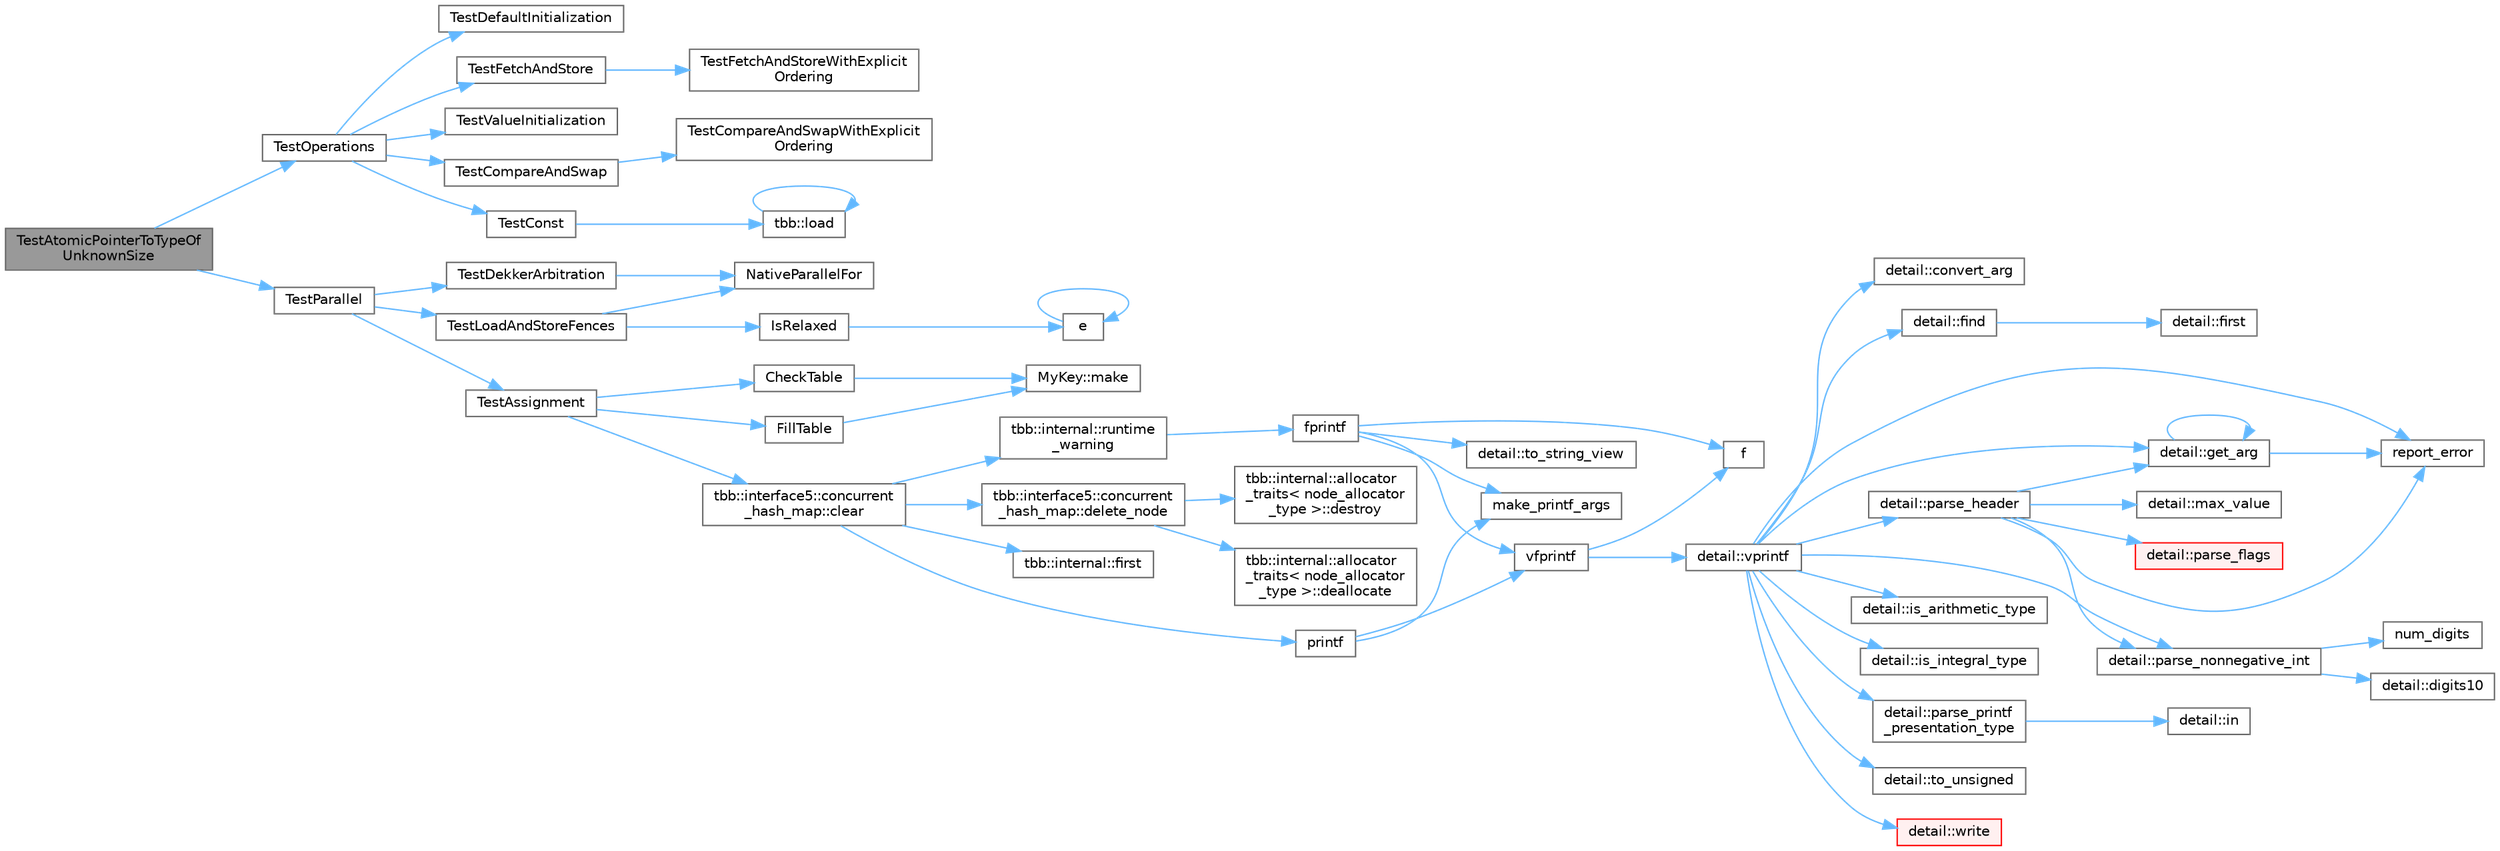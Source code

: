 digraph "TestAtomicPointerToTypeOfUnknownSize"
{
 // LATEX_PDF_SIZE
  bgcolor="transparent";
  edge [fontname=Helvetica,fontsize=10,labelfontname=Helvetica,labelfontsize=10];
  node [fontname=Helvetica,fontsize=10,shape=box,height=0.2,width=0.4];
  rankdir="LR";
  Node1 [id="Node000001",label="TestAtomicPointerToTypeOf\lUnknownSize",height=0.2,width=0.4,color="gray40", fillcolor="grey60", style="filled", fontcolor="black",tooltip="Test atomic<Ptr> where Ptr is a pointer to a type of unknown size"];
  Node1 -> Node2 [id="edge1_Node000001_Node000002",color="steelblue1",style="solid",tooltip=" "];
  Node2 [id="Node000002",label="TestOperations",height=0.2,width=0.4,color="grey40", fillcolor="white", style="filled",URL="$test__atomic_8cpp.html#a08f1fd0423ed8e8f53aa1441dc0c7115",tooltip=" "];
  Node2 -> Node3 [id="edge2_Node000002_Node000003",color="steelblue1",style="solid",tooltip=" "];
  Node3 [id="Node000003",label="TestCompareAndSwap",height=0.2,width=0.4,color="grey40", fillcolor="white", style="filled",URL="$test__atomic_8cpp.html#a7dc12c8aa5db890aa2d4d5c9e7fb0e44",tooltip="i, j, k must be different values"];
  Node3 -> Node4 [id="edge3_Node000003_Node000004",color="steelblue1",style="solid",tooltip=" "];
  Node4 [id="Node000004",label="TestCompareAndSwapWithExplicit\lOrdering",height=0.2,width=0.4,color="grey40", fillcolor="white", style="filled",URL="$test__atomic_8cpp.html#a08080c3f97ddceb7c93a17ed08229d5a",tooltip="Test compare_and_swap template members of class atomic<T> for memory_semantics=M"];
  Node2 -> Node5 [id="edge4_Node000002_Node000005",color="steelblue1",style="solid",tooltip=" "];
  Node5 [id="Node000005",label="TestConst",height=0.2,width=0.4,color="grey40", fillcolor="white", style="filled",URL="$test__atomic_8cpp.html#adea78fe329c41a1917228af39a1f8060",tooltip=" "];
  Node5 -> Node6 [id="edge5_Node000005_Node000006",color="steelblue1",style="solid",tooltip=" "];
  Node6 [id="Node000006",label="tbb::load",height=0.2,width=0.4,color="grey40", fillcolor="white", style="filled",URL="$namespacetbb.html#a23d6adc1a2bbbb77b4d9f52fab1e5b0f",tooltip="Specialization for atomic<T*> with arithmetic and operator->."];
  Node6 -> Node6 [id="edge6_Node000006_Node000006",color="steelblue1",style="solid",tooltip=" "];
  Node2 -> Node7 [id="edge7_Node000002_Node000007",color="steelblue1",style="solid",tooltip=" "];
  Node7 [id="Node000007",label="TestDefaultInitialization",height=0.2,width=0.4,color="grey40", fillcolor="white", style="filled",URL="$test__atomic_8cpp.html#abb0a0083856716e2f5f145f465e0fa10",tooltip=" "];
  Node2 -> Node8 [id="edge8_Node000002_Node000008",color="steelblue1",style="solid",tooltip=" "];
  Node8 [id="Node000008",label="TestFetchAndStore",height=0.2,width=0.4,color="grey40", fillcolor="white", style="filled",URL="$test__atomic_8cpp.html#a0ae200cefe5321a22c81d83b4ef41914",tooltip="i and j must be different values"];
  Node8 -> Node9 [id="edge9_Node000008_Node000009",color="steelblue1",style="solid",tooltip=" "];
  Node9 [id="Node000009",label="TestFetchAndStoreWithExplicit\lOrdering",height=0.2,width=0.4,color="grey40", fillcolor="white", style="filled",URL="$test__atomic_8cpp.html#a76b7c172f844702ebc42cdeb81e07f97",tooltip="memory_semantics variation on TestFetchAndStore"];
  Node2 -> Node10 [id="edge10_Node000002_Node000010",color="steelblue1",style="solid",tooltip=" "];
  Node10 [id="Node000010",label="TestValueInitialization",height=0.2,width=0.4,color="grey40", fillcolor="white", style="filled",URL="$test__atomic_8cpp.html#a57b9e3fd0a38bec67c1107c3e3831845",tooltip=" "];
  Node1 -> Node11 [id="edge11_Node000001_Node000011",color="steelblue1",style="solid",tooltip=" "];
  Node11 [id="Node000011",label="TestParallel",height=0.2,width=0.4,color="grey40", fillcolor="white", style="filled",URL="$test__atomic_8cpp.html#aac2805b9ae71209fd972b4d999d5d56c",tooltip=" "];
  Node11 -> Node12 [id="edge12_Node000011_Node000012",color="steelblue1",style="solid",tooltip=" "];
  Node12 [id="Node000012",label="TestAssignment",height=0.2,width=0.4,color="grey40", fillcolor="white", style="filled",URL="$test__concurrent__hash__map_8cpp.html#a30b91a7634d25b1b8db34ae9c7fca429",tooltip=" "];
  Node12 -> Node13 [id="edge13_Node000012_Node000013",color="steelblue1",style="solid",tooltip=" "];
  Node13 [id="Node000013",label="CheckTable",height=0.2,width=0.4,color="grey40", fillcolor="white", style="filled",URL="$test__concurrent__hash__map_8cpp.html#aec4fdf870c82d6ddfa3ab10c0c615235",tooltip=" "];
  Node13 -> Node14 [id="edge14_Node000013_Node000014",color="steelblue1",style="solid",tooltip=" "];
  Node14 [id="Node000014",label="MyKey::make",height=0.2,width=0.4,color="grey40", fillcolor="white", style="filled",URL="$class_my_key.html#a528f881a8db29370048cd948561baf8a",tooltip=" "];
  Node12 -> Node15 [id="edge15_Node000012_Node000015",color="steelblue1",style="solid",tooltip=" "];
  Node15 [id="Node000015",label="tbb::interface5::concurrent\l_hash_map::clear",height=0.2,width=0.4,color="grey40", fillcolor="white", style="filled",URL="$classtbb_1_1interface5_1_1concurrent__hash__map.html#ab8295bc260b5e4df883fef11574b84c6",tooltip="Clear table"];
  Node15 -> Node16 [id="edge16_Node000015_Node000016",color="steelblue1",style="solid",tooltip=" "];
  Node16 [id="Node000016",label="tbb::interface5::concurrent\l_hash_map::delete_node",height=0.2,width=0.4,color="grey40", fillcolor="white", style="filled",URL="$classtbb_1_1interface5_1_1concurrent__hash__map.html#acb1f5cd0e8379a652cb59c07ff952987",tooltip=" "];
  Node16 -> Node17 [id="edge17_Node000016_Node000017",color="steelblue1",style="solid",tooltip=" "];
  Node17 [id="Node000017",label="tbb::internal::allocator\l_traits\< node_allocator\l_type \>::deallocate",height=0.2,width=0.4,color="grey40", fillcolor="white", style="filled",URL="$structtbb_1_1internal_1_1allocator__traits.html#a049b7469ef2147f774816df50d23e5fd",tooltip=" "];
  Node16 -> Node18 [id="edge18_Node000016_Node000018",color="steelblue1",style="solid",tooltip=" "];
  Node18 [id="Node000018",label="tbb::internal::allocator\l_traits\< node_allocator\l_type \>::destroy",height=0.2,width=0.4,color="grey40", fillcolor="white", style="filled",URL="$structtbb_1_1internal_1_1allocator__traits.html#adeb770694fe34d67cf4ba20a21ff8576",tooltip=" "];
  Node15 -> Node19 [id="edge19_Node000015_Node000019",color="steelblue1",style="solid",tooltip=" "];
  Node19 [id="Node000019",label="tbb::internal::first",height=0.2,width=0.4,color="grey40", fillcolor="white", style="filled",URL="$namespacetbb_1_1internal.html#ab9f93f2f0b5a50bfec5f8ebbfbe9b9db",tooltip=" "];
  Node15 -> Node20 [id="edge20_Node000015_Node000020",color="steelblue1",style="solid",tooltip=" "];
  Node20 [id="Node000020",label="printf",height=0.2,width=0.4,color="grey40", fillcolor="white", style="filled",URL="$printf_8h.html#aee3ed3a831f25f07e7be3919fff2203a",tooltip=" "];
  Node20 -> Node21 [id="edge21_Node000020_Node000021",color="steelblue1",style="solid",tooltip=" "];
  Node21 [id="Node000021",label="make_printf_args",height=0.2,width=0.4,color="grey40", fillcolor="white", style="filled",URL="$printf_8h.html#a27dcc0efcda04388971dbea3c875f122",tooltip=" "];
  Node20 -> Node22 [id="edge22_Node000020_Node000022",color="steelblue1",style="solid",tooltip=" "];
  Node22 [id="Node000022",label="vfprintf",height=0.2,width=0.4,color="grey40", fillcolor="white", style="filled",URL="$printf_8h.html#abb30aad964fc771fb52cf3ad88649df2",tooltip=" "];
  Node22 -> Node23 [id="edge23_Node000022_Node000023",color="steelblue1",style="solid",tooltip=" "];
  Node23 [id="Node000023",label="f",height=0.2,width=0.4,color="grey40", fillcolor="white", style="filled",URL="$cxx11__tensor__map_8cpp.html#a7f507fea02198f6cb81c86640c7b1a4e",tooltip=" "];
  Node22 -> Node24 [id="edge24_Node000022_Node000024",color="steelblue1",style="solid",tooltip=" "];
  Node24 [id="Node000024",label="detail::vprintf",height=0.2,width=0.4,color="grey40", fillcolor="white", style="filled",URL="$namespacedetail.html#a1c8c2218e4c822aa8f743fb9c573717f",tooltip=" "];
  Node24 -> Node25 [id="edge25_Node000024_Node000025",color="steelblue1",style="solid",tooltip=" "];
  Node25 [id="Node000025",label="detail::convert_arg",height=0.2,width=0.4,color="grey40", fillcolor="white", style="filled",URL="$namespacedetail.html#a03c11572c9a664266d6925f327dec7f3",tooltip=" "];
  Node24 -> Node26 [id="edge26_Node000024_Node000026",color="steelblue1",style="solid",tooltip=" "];
  Node26 [id="Node000026",label="detail::find",height=0.2,width=0.4,color="grey40", fillcolor="white", style="filled",URL="$namespacedetail.html#a6b71952fab3dc32f3edb2c3e9811d8d9",tooltip=" "];
  Node26 -> Node27 [id="edge27_Node000026_Node000027",color="steelblue1",style="solid",tooltip=" "];
  Node27 [id="Node000027",label="detail::first",height=0.2,width=0.4,color="grey40", fillcolor="white", style="filled",URL="$namespacedetail.html#a02319a3deb124802b88b61f85987df5e",tooltip=" "];
  Node24 -> Node28 [id="edge28_Node000024_Node000028",color="steelblue1",style="solid",tooltip=" "];
  Node28 [id="Node000028",label="detail::get_arg",height=0.2,width=0.4,color="grey40", fillcolor="white", style="filled",URL="$namespacedetail.html#a342ef250e45bd09b2ef666b6fae1c355",tooltip=" "];
  Node28 -> Node28 [id="edge29_Node000028_Node000028",color="steelblue1",style="solid",tooltip=" "];
  Node28 -> Node29 [id="edge30_Node000028_Node000029",color="steelblue1",style="solid",tooltip=" "];
  Node29 [id="Node000029",label="report_error",height=0.2,width=0.4,color="grey40", fillcolor="white", style="filled",URL="$format-inl_8h.html#a5555893692b00b61b3886349332fd01f",tooltip=" "];
  Node24 -> Node30 [id="edge31_Node000024_Node000030",color="steelblue1",style="solid",tooltip=" "];
  Node30 [id="Node000030",label="detail::is_arithmetic_type",height=0.2,width=0.4,color="grey40", fillcolor="white", style="filled",URL="$namespacedetail.html#a802c50a56a3495fdab6020b375ba1389",tooltip=" "];
  Node24 -> Node31 [id="edge32_Node000024_Node000031",color="steelblue1",style="solid",tooltip=" "];
  Node31 [id="Node000031",label="detail::is_integral_type",height=0.2,width=0.4,color="grey40", fillcolor="white", style="filled",URL="$namespacedetail.html#a2a60f8d1bee41b803f43fc42b707b5d1",tooltip=" "];
  Node24 -> Node32 [id="edge33_Node000024_Node000032",color="steelblue1",style="solid",tooltip=" "];
  Node32 [id="Node000032",label="detail::parse_header",height=0.2,width=0.4,color="grey40", fillcolor="white", style="filled",URL="$namespacedetail.html#afc9d93e58b8edb8077f8bc8eee7f4035",tooltip=" "];
  Node32 -> Node28 [id="edge34_Node000032_Node000028",color="steelblue1",style="solid",tooltip=" "];
  Node32 -> Node33 [id="edge35_Node000032_Node000033",color="steelblue1",style="solid",tooltip=" "];
  Node33 [id="Node000033",label="detail::max_value",height=0.2,width=0.4,color="grey40", fillcolor="white", style="filled",URL="$namespacedetail.html#a45c2130c44ebe54179eafcee3cda2bfb",tooltip=" "];
  Node32 -> Node34 [id="edge36_Node000032_Node000034",color="steelblue1",style="solid",tooltip=" "];
  Node34 [id="Node000034",label="detail::parse_flags",height=0.2,width=0.4,color="red", fillcolor="#FFF0F0", style="filled",URL="$namespacedetail.html#a4213daed116a37e1767881da51238261",tooltip=" "];
  Node32 -> Node41 [id="edge37_Node000032_Node000041",color="steelblue1",style="solid",tooltip=" "];
  Node41 [id="Node000041",label="detail::parse_nonnegative_int",height=0.2,width=0.4,color="grey40", fillcolor="white", style="filled",URL="$namespacedetail.html#a338caba782225e115a9902d4d0835f5f",tooltip=" "];
  Node41 -> Node42 [id="edge38_Node000041_Node000042",color="steelblue1",style="solid",tooltip=" "];
  Node42 [id="Node000042",label="detail::digits10",height=0.2,width=0.4,color="grey40", fillcolor="white", style="filled",URL="$namespacedetail.html#a3a043db05db2d07deb2d98ba2d04b4eb",tooltip=" "];
  Node41 -> Node43 [id="edge39_Node000041_Node000043",color="steelblue1",style="solid",tooltip=" "];
  Node43 [id="Node000043",label="num_digits",height=0.2,width=0.4,color="grey40", fillcolor="white", style="filled",URL="$_sequence_8c.html#aa16e8c03d098498ad9c8839cf2c48044",tooltip=" "];
  Node32 -> Node29 [id="edge40_Node000032_Node000029",color="steelblue1",style="solid",tooltip=" "];
  Node24 -> Node41 [id="edge41_Node000024_Node000041",color="steelblue1",style="solid",tooltip=" "];
  Node24 -> Node44 [id="edge42_Node000024_Node000044",color="steelblue1",style="solid",tooltip=" "];
  Node44 [id="Node000044",label="detail::parse_printf\l_presentation_type",height=0.2,width=0.4,color="grey40", fillcolor="white", style="filled",URL="$namespacedetail.html#aa2cb095169b23e3a66260ad7078f44cc",tooltip=" "];
  Node44 -> Node45 [id="edge43_Node000044_Node000045",color="steelblue1",style="solid",tooltip=" "];
  Node45 [id="Node000045",label="detail::in",height=0.2,width=0.4,color="grey40", fillcolor="white", style="filled",URL="$namespacedetail.html#a52a5e2ed06c229dcf95ea5c46d48d05e",tooltip=" "];
  Node24 -> Node29 [id="edge44_Node000024_Node000029",color="steelblue1",style="solid",tooltip=" "];
  Node24 -> Node46 [id="edge45_Node000024_Node000046",color="steelblue1",style="solid",tooltip=" "];
  Node46 [id="Node000046",label="detail::to_unsigned",height=0.2,width=0.4,color="grey40", fillcolor="white", style="filled",URL="$namespacedetail.html#a4855e668246c731a97484efc329f2aac",tooltip=" "];
  Node24 -> Node47 [id="edge46_Node000024_Node000047",color="steelblue1",style="solid",tooltip=" "];
  Node47 [id="Node000047",label="detail::write",height=0.2,width=0.4,color="red", fillcolor="#FFF0F0", style="filled",URL="$namespacedetail.html#a29dacf26eedc9e3575fb57329a5ca0a3",tooltip=" "];
  Node15 -> Node51 [id="edge47_Node000015_Node000051",color="steelblue1",style="solid",tooltip=" "];
  Node51 [id="Node000051",label="tbb::internal::runtime\l_warning",height=0.2,width=0.4,color="grey40", fillcolor="white", style="filled",URL="$namespacetbb_1_1internal.html#a0ddf43033695d442c64c4a44f6d6c211",tooltip="Report a runtime warning."];
  Node51 -> Node52 [id="edge48_Node000051_Node000052",color="steelblue1",style="solid",tooltip=" "];
  Node52 [id="Node000052",label="fprintf",height=0.2,width=0.4,color="grey40", fillcolor="white", style="filled",URL="$printf_8h.html#a9f315126362cae9675de1642105e631e",tooltip=" "];
  Node52 -> Node23 [id="edge49_Node000052_Node000023",color="steelblue1",style="solid",tooltip=" "];
  Node52 -> Node21 [id="edge50_Node000052_Node000021",color="steelblue1",style="solid",tooltip=" "];
  Node52 -> Node53 [id="edge51_Node000052_Node000053",color="steelblue1",style="solid",tooltip=" "];
  Node53 [id="Node000053",label="detail::to_string_view",height=0.2,width=0.4,color="grey40", fillcolor="white", style="filled",URL="$namespacedetail.html#abeae79fa3e1eded2d8fbd56cc9f0960e",tooltip=" "];
  Node52 -> Node22 [id="edge52_Node000052_Node000022",color="steelblue1",style="solid",tooltip=" "];
  Node12 -> Node54 [id="edge53_Node000012_Node000054",color="steelblue1",style="solid",tooltip=" "];
  Node54 [id="Node000054",label="FillTable",height=0.2,width=0.4,color="grey40", fillcolor="white", style="filled",URL="$test__concurrent__hash__map_8cpp.html#a11dde403ea20ff3b468dcdb4e2316665",tooltip=" "];
  Node54 -> Node14 [id="edge54_Node000054_Node000014",color="steelblue1",style="solid",tooltip=" "];
  Node11 -> Node55 [id="edge55_Node000011_Node000055",color="steelblue1",style="solid",tooltip=" "];
  Node55 [id="Node000055",label="TestDekkerArbitration",height=0.2,width=0.4,color="grey40", fillcolor="white", style="filled",URL="$test__atomic_8cpp.html#a953735c5598d2055b9d3500388505da0",tooltip=" "];
  Node55 -> Node56 [id="edge56_Node000055_Node000056",color="steelblue1",style="solid",tooltip=" "];
  Node56 [id="Node000056",label="NativeParallelFor",height=0.2,width=0.4,color="grey40", fillcolor="white", style="filled",URL="$harness_8h.html#ad5b2c9cf4e169014b7919debb3c91d45",tooltip="Execute body(i) in parallel for i in the interval [0,n)."];
  Node11 -> Node57 [id="edge57_Node000011_Node000057",color="steelblue1",style="solid",tooltip=" "];
  Node57 [id="Node000057",label="TestLoadAndStoreFences",height=0.2,width=0.4,color="grey40", fillcolor="white", style="filled",URL="$test__atomic_8cpp.html#a4876bf547aba4c7786bc922f023b1ce7",tooltip="Test that atomic<T> has acquire semantics for loads and release semantics for stores."];
  Node57 -> Node58 [id="edge58_Node000057_Node000058",color="steelblue1",style="solid",tooltip=" "];
  Node58 [id="Node000058",label="IsRelaxed",height=0.2,width=0.4,color="grey40", fillcolor="white", style="filled",URL="$test__atomic_8cpp.html#acea6f44702be33712cb8f15f8d8804c4",tooltip=" "];
  Node58 -> Node59 [id="edge59_Node000058_Node000059",color="steelblue1",style="solid",tooltip=" "];
  Node59 [id="Node000059",label="e",height=0.2,width=0.4,color="grey40", fillcolor="white", style="filled",URL="$_cwise__array__power__array_8cpp.html#a9cb86ff854760bf91a154f2724a9101d",tooltip=" "];
  Node59 -> Node59 [id="edge60_Node000059_Node000059",color="steelblue1",style="solid",tooltip=" "];
  Node57 -> Node56 [id="edge61_Node000057_Node000056",color="steelblue1",style="solid",tooltip=" "];
}
